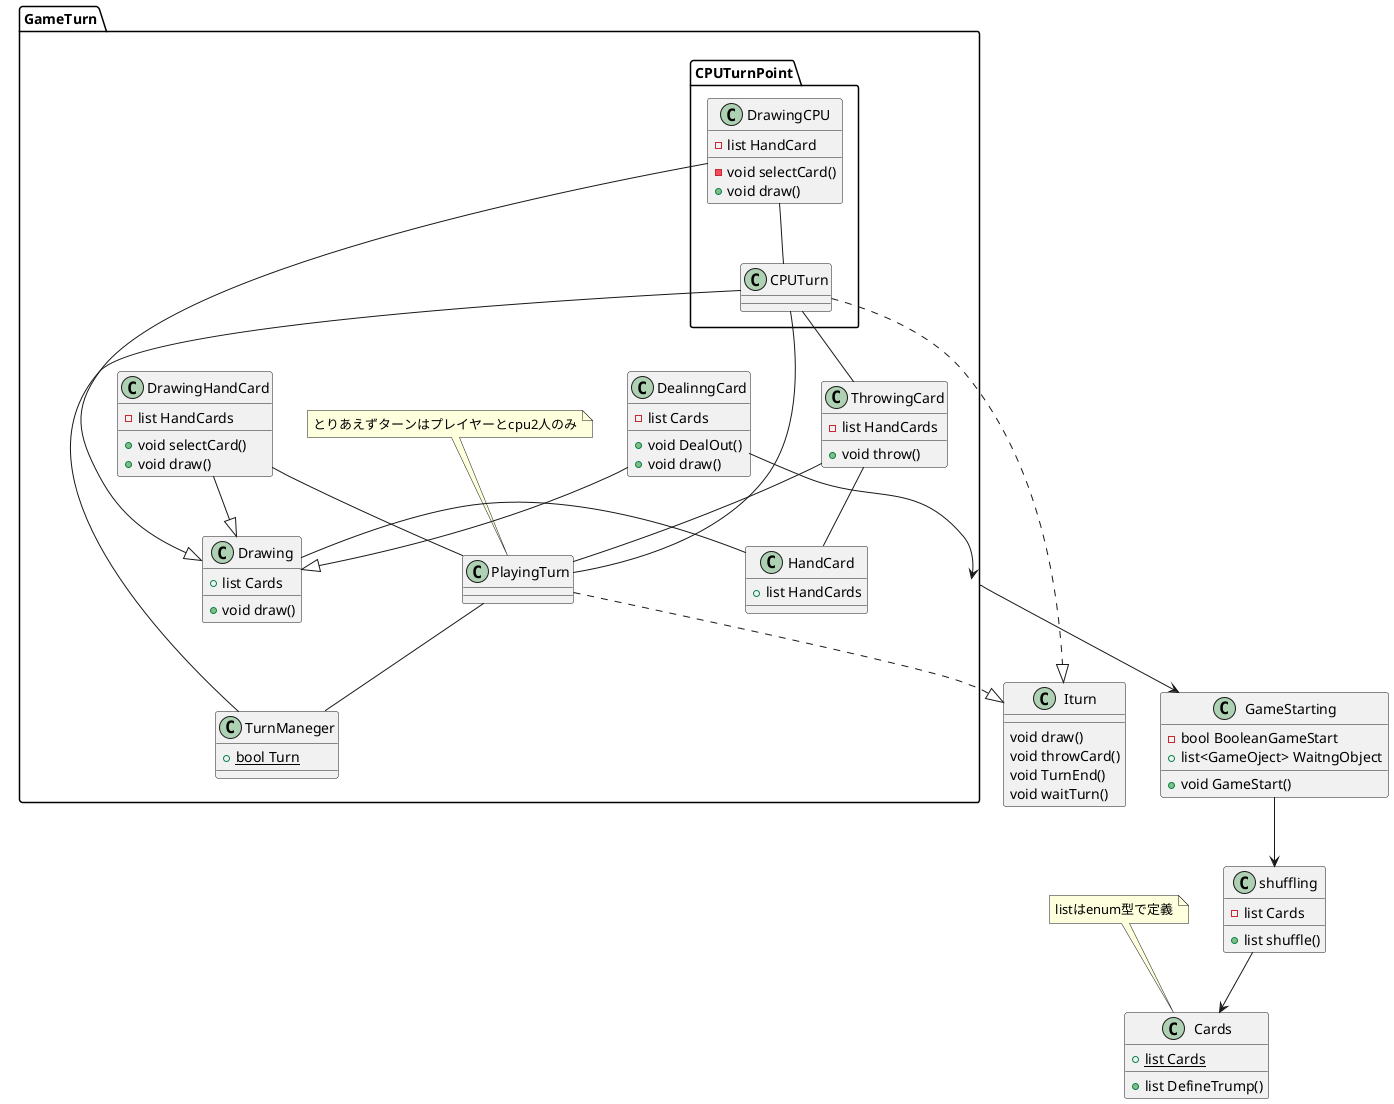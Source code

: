 @startuml CardGame

class Cards{
  +{static} list Cards
  +list DefineTrump()
}
note top of Cards
  listはenum型で定義
end note
class GameStarting{
  -bool BooleanGameStart
  +list<GameOject> WaitngObject
  +void GameStart()
}
class shuffling{
  - list Cards
  +list shuffle()
}
namespace GameTurn{
class DealinngCard{
  - list Cards
  +void DealOut()
  + void draw()
}
class HandCard{
  +list HandCards
}
class DrawingHandCard{
  -list HandCards
  +void selectCard()
  +void draw()
}
class Drawing{
  +list Cards
  +void draw()
}
class PlayingTurn{

}
class TurnManeger{
  +{static} bool Turn
}
note top of PlayingTurn
  とりあえずターンはプレイヤーとcpu2人のみ
end note
class ThrowingCard{
  -list HandCards
  +void throw()
}
namespace CPUTurnPoint{
class DrawingCPU{
  -list HandCard
  -void selectCard()
  +void draw()
}
class CPUTurn{
}
}
}
class Iturn{
  void draw()
  void throwCard()
  void TurnEnd()
  void waitTurn()
}
DrawingHandCard --|>Drawing
DealinngCard --|>Drawing
DrawingCPU--|>Drawing
shuffling-->Cards
GameStarting-->shuffling
GameTurn-->GameStarting
CPUTurn--PlayingTurn
DealinngCard-->GameTurn
CPUTurn--ThrowingCard
ThrowingCard--PlayingTurn
ThrowingCard--HandCard
DrawingHandCard--PlayingTurn
DrawingCPU--CPUTurn
Drawing-HandCard
CPUTurn ..|> Iturn
PlayingTurn ..|> Iturn
CPUTurn--TurnManeger
PlayingTurn--TurnManeger
@enduml